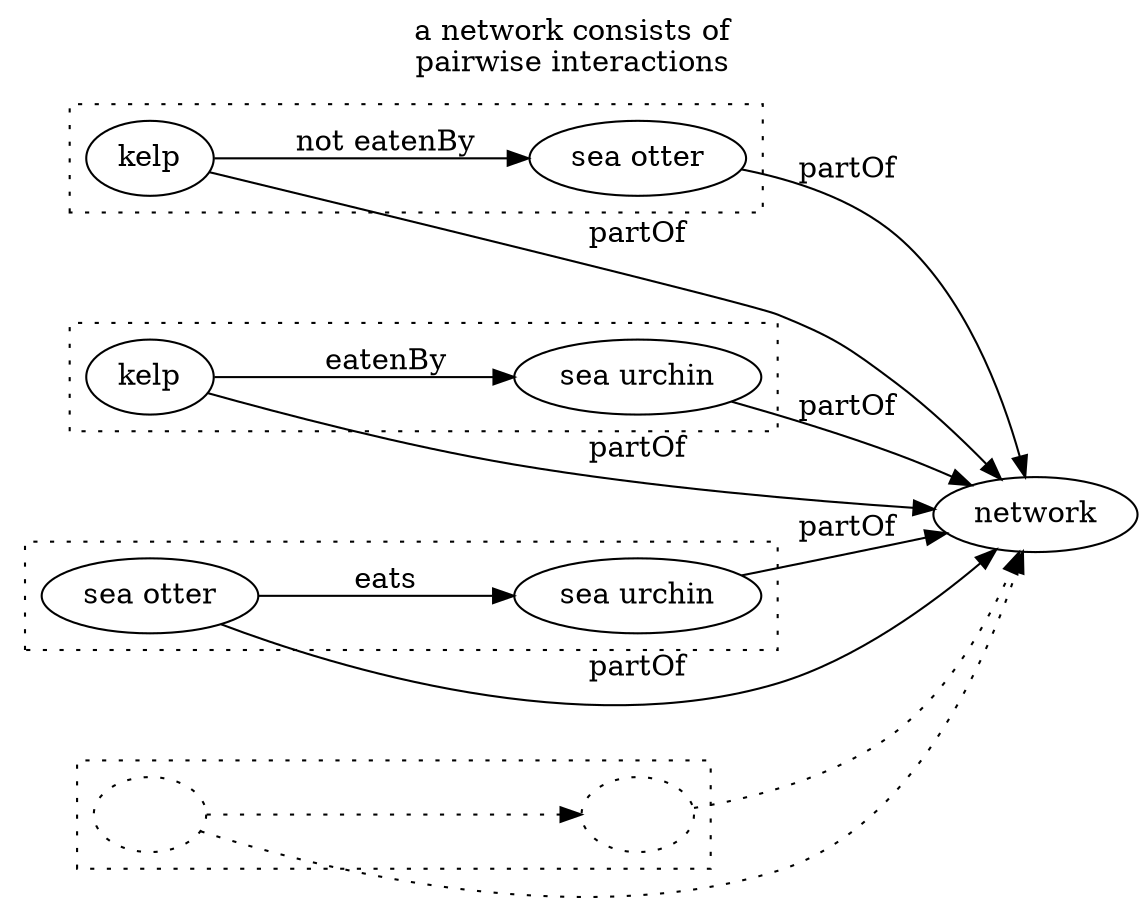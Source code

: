 digraph pairwise {
    rankdir=LR;
    labelloc="t";
    label="a network consists of\npairwise interactions";
    
    a0 [label="kelp"];
    a1 [label="kelp"];
    
    b0 [label="sea otter"];
    b1 [label="sea otter"];
    
    c0 [label="sea urchin"];
    c1 [label="sea urchin"];
    
    empty0 [label="", style = dotted];
    empty1 [label="", style = dotted];

    subgraph cluster0 {
      label = "";
      style = dotted;
      a0 -> b0 [label="not eatenBy"];
    }

    subgraph cluster1 {
      label = "";
      style = dotted;
      a1 -> c0 [label="eatenBy"];
    }

    subgraph cluster2 {
      label = "";
      style = dotted;
      b1 -> c1 [label="eats"];
    }
   
    subgraph cluster3 {
      label = "";
      style = dotted;
      empty0 -> empty1 [label="", style = dotted];
    }

    n [label="network"]

    a0 -> n [label="partOf"];
    a1 -> n [label="partOf"];
    
    b0 -> n [label="partOf"];
    b1 -> n [label="partOf"];
    
    c0 -> n [label="partOf"];
    c1 -> n [label="partOf"];
    
    empty0 -> n [style=dotted];
    empty1 -> n [style=dotted];
}

